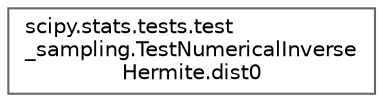 digraph "Graphical Class Hierarchy"
{
 // LATEX_PDF_SIZE
  bgcolor="transparent";
  edge [fontname=Helvetica,fontsize=10,labelfontname=Helvetica,labelfontsize=10];
  node [fontname=Helvetica,fontsize=10,shape=box,height=0.2,width=0.4];
  rankdir="LR";
  Node0 [id="Node000000",label="scipy.stats.tests.test\l_sampling.TestNumericalInverse\lHermite.dist0",height=0.2,width=0.4,color="grey40", fillcolor="white", style="filled",URL="$d9/dc8/classscipy_1_1stats_1_1tests_1_1test__sampling_1_1TestNumericalInverseHermite_1_1dist0.html",tooltip=" "];
}
